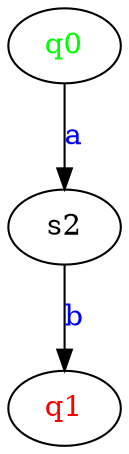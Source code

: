 digraph G {
	"q0"->"s2"[ label=<<font color="blue">a</font>> ];
	"s2"->"q1"[ label=<<font color="blue">b</font>> ];
	"q0" [ label=<<font color="green">q0</font>> ];
	"q1" [ label=<<font color="red">q1</font>> ];
	"s2";

}
